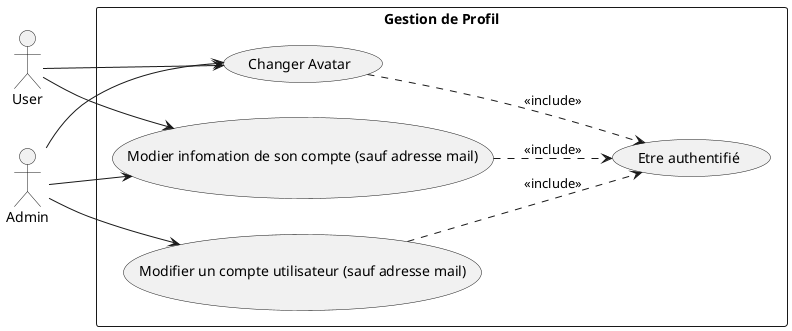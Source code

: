 @startuml
left to right direction
actor User
actor Admin
rectangle "Gestion de Profil" {
    usecase "Changer Avatar" as UC6
    usecase "Modier infomation de son compte (sauf adresse mail)" as UC7
    usecase "Etre authentifié" as UC9
    usecase "Modifier un compte utilisateur (sauf adresse mail)" as UC8
}

User --> UC6
User --> UC7
UC6 ..> UC9 : <<include>>
UC7 ..> UC9 : <<include>>

Admin --> UC8
UC8 ..> UC9 : <<include>>
Admin --> UC6
Admin --> UC7

@enduml